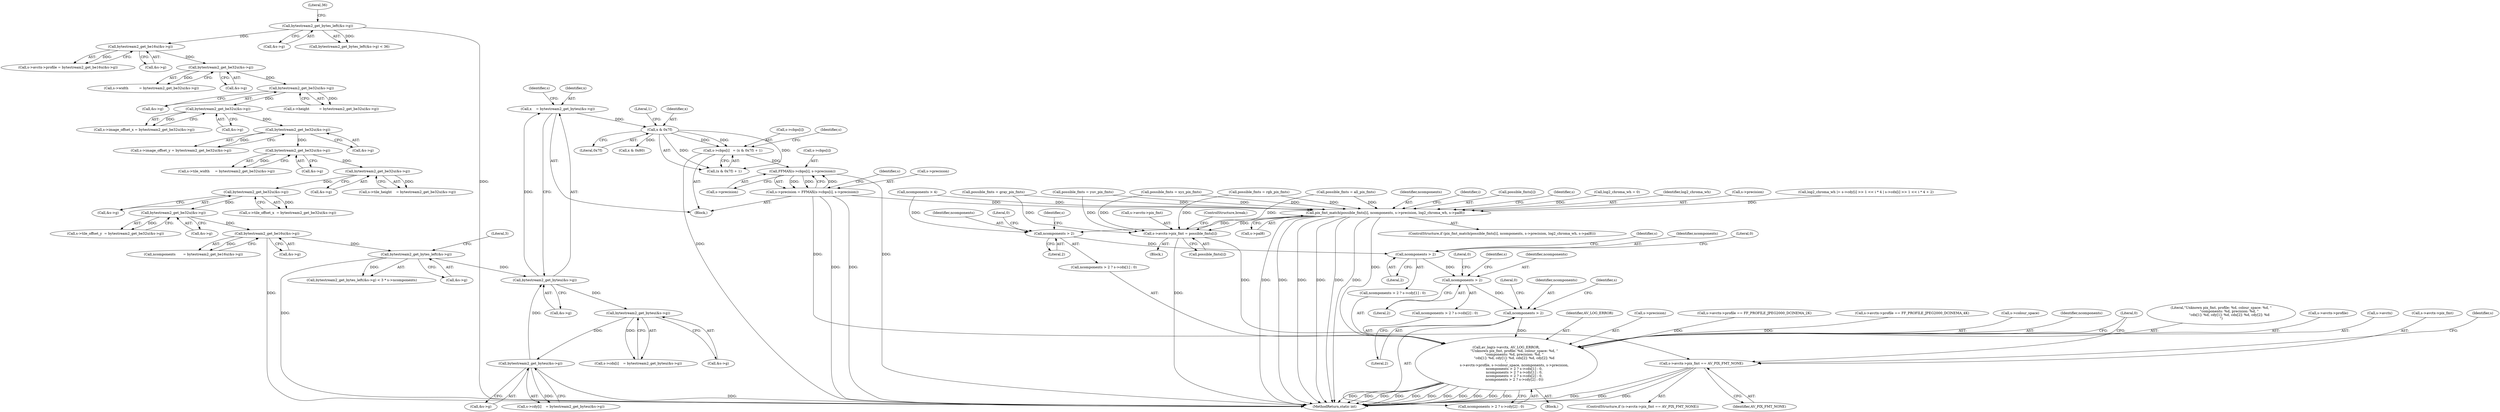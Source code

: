 digraph "0_FFmpeg_8bb11c3ca77b52e05a9ed1496a65f8a76e6e2d8f@array" {
"1000341" [label="(Call,FFMAX(s->cbps[i], s->precision))"];
"1000326" [label="(Call,s->cbps[i]   = (x & 0x7f) + 1)"];
"1000333" [label="(Call,x & 0x7f)"];
"1000319" [label="(Call,x    = bytestream2_get_byteu(&s->g))"];
"1000321" [label="(Call,bytestream2_get_byteu(&s->g))"];
"1000378" [label="(Call,bytestream2_get_byteu(&s->g))"];
"1000367" [label="(Call,bytestream2_get_byteu(&s->g))"];
"1000294" [label="(Call,bytestream2_get_bytes_left(&s->g))"];
"1000224" [label="(Call,bytestream2_get_be16u(&s->g))"];
"1000217" [label="(Call,bytestream2_get_be32u(&s->g))"];
"1000208" [label="(Call,bytestream2_get_be32u(&s->g))"];
"1000199" [label="(Call,bytestream2_get_be32u(&s->g))"];
"1000190" [label="(Call,bytestream2_get_be32u(&s->g))"];
"1000181" [label="(Call,bytestream2_get_be32u(&s->g))"];
"1000172" [label="(Call,bytestream2_get_be32u(&s->g))"];
"1000163" [label="(Call,bytestream2_get_be32u(&s->g))"];
"1000154" [label="(Call,bytestream2_get_be32u(&s->g))"];
"1000145" [label="(Call,bytestream2_get_be16u(&s->g))"];
"1000131" [label="(Call,bytestream2_get_bytes_left(&s->g))"];
"1000337" [label="(Call,s->precision = FFMAX(s->cbps[i], s->precision))"];
"1000341" [label="(Call,FFMAX(s->cbps[i], s->precision))"];
"1000687" [label="(Call,pix_fmt_match(possible_fmts[i], ncomponents, s->precision, log2_chroma_wh, s->pal8))"];
"1000700" [label="(Call,s->avctx->pix_fmt = possible_fmts[i])"];
"1000711" [label="(Call,s->avctx->pix_fmt == AV_PIX_FMT_NONE)"];
"1000719" [label="(Call,av_log(s->avctx, AV_LOG_ERROR,\n               \"Unknown pix_fmt, profile: %d, colour_space: %d, \"\n               \"components: %d, precision: %d, \"\n               \"cdx[1]: %d, cdy[1]: %d, cdx[2]: %d, cdy[2]: %d\n\",\n               s->avctx->profile, s->colour_space, ncomponents, s->precision,\n               ncomponents > 2 ? s->cdx[1] : 0,\n               ncomponents > 2 ? s->cdy[1] : 0,\n               ncomponents > 2 ? s->cdx[2] : 0,\n               ncomponents > 2 ? s->cdy[2] : 0))"];
"1000738" [label="(Call,ncomponents > 2)"];
"1000748" [label="(Call,ncomponents > 2)"];
"1000758" [label="(Call,ncomponents > 2)"];
"1000768" [label="(Call,ncomponents > 2)"];
"1000711" [label="(Call,s->avctx->pix_fmt == AV_PIX_FMT_NONE)"];
"1000326" [label="(Call,s->cbps[i]   = (x & 0x7f) + 1)"];
"1000723" [label="(Identifier,AV_LOG_ERROR)"];
"1000699" [label="(Block,)"];
"1000753" [label="(Identifier,s)"];
"1000199" [label="(Call,bytestream2_get_be32u(&s->g))"];
"1000295" [label="(Call,&s->g)"];
"1000293" [label="(Call,bytestream2_get_bytes_left(&s->g) < 3 * s->ncomponents)"];
"1000686" [label="(ControlStructure,if (pix_fmt_match(possible_fmts[i], ncomponents, s->precision, log2_chroma_wh, s->pal8)))"];
"1000191" [label="(Call,&s->g)"];
"1000739" [label="(Identifier,ncomponents)"];
"1000131" [label="(Call,bytestream2_get_bytes_left(&s->g))"];
"1000691" [label="(Identifier,ncomponents)"];
"1000684" [label="(Identifier,i)"];
"1000734" [label="(Call,s->precision)"];
"1000336" [label="(Literal,1)"];
"1000218" [label="(Call,&s->g)"];
"1000749" [label="(Identifier,ncomponents)"];
"1000139" [label="(Call,s->avctx->profile = bytestream2_get_be16u(&s->g))"];
"1000154" [label="(Call,bytestream2_get_be32u(&s->g))"];
"1000712" [label="(Call,s->avctx->pix_fmt)"];
"1000688" [label="(Call,possible_fmts[i])"];
"1000748" [label="(Call,ncomponents > 2)"];
"1000703" [label="(Identifier,s)"];
"1000361" [label="(Call,s->cdx[i]    = bytestream2_get_byteu(&s->g))"];
"1000776" [label="(Literal,0)"];
"1000650" [label="(Call,possible_fmts = gray_pix_fmts)"];
"1000611" [label="(Call,s->avctx->profile == FF_PROFILE_JPEG2000_DCINEMA_2K)"];
"1000757" [label="(Call,ncomponents > 2 ? s->cdx[2] : 0)"];
"1000204" [label="(Call,s->tile_offset_x  = bytestream2_get_be32u(&s->g))"];
"1000182" [label="(Call,&s->g)"];
"1000136" [label="(Literal,36)"];
"1000770" [label="(Literal,2)"];
"1000769" [label="(Identifier,ncomponents)"];
"1000118" [label="(Call,log2_chroma_wh = 0)"];
"1000319" [label="(Call,x    = bytestream2_get_byteu(&s->g))"];
"1000766" [label="(Literal,0)"];
"1000173" [label="(Call,&s->g)"];
"1000746" [label="(Literal,0)"];
"1000322" [label="(Call,&s->g)"];
"1000760" [label="(Literal,2)"];
"1000150" [label="(Call,s->width          = bytestream2_get_be32u(&s->g))"];
"1000687" [label="(Call,pix_fmt_match(possible_fmts[i], ncomponents, s->precision, log2_chroma_wh, s->pal8))"];
"1000200" [label="(Call,&s->g)"];
"1000159" [label="(Call,s->height         = bytestream2_get_be32u(&s->g))"];
"1000246" [label="(Call,ncomponents > 4)"];
"1000224" [label="(Call,bytestream2_get_be16u(&s->g))"];
"1000222" [label="(Call,ncomponents       = bytestream2_get_be16u(&s->g))"];
"1000172" [label="(Call,bytestream2_get_be32u(&s->g))"];
"1000217" [label="(Call,bytestream2_get_be32u(&s->g))"];
"1000353" [label="(Identifier,s)"];
"1000618" [label="(Call,s->avctx->profile == FF_PROFILE_JPEG2000_DCINEMA_4K)"];
"1000730" [label="(Call,s->colour_space)"];
"1000209" [label="(Call,&s->g)"];
"1000329" [label="(Identifier,s)"];
"1000719" [label="(Call,av_log(s->avctx, AV_LOG_ERROR,\n               \"Unknown pix_fmt, profile: %d, colour_space: %d, \"\n               \"components: %d, precision: %d, \"\n               \"cdx[1]: %d, cdy[1]: %d, cdx[2]: %d, cdy[2]: %d\n\",\n               s->avctx->profile, s->colour_space, ncomponents, s->precision,\n               ncomponents > 2 ? s->cdx[1] : 0,\n               ncomponents > 2 ? s->cdy[1] : 0,\n               ncomponents > 2 ? s->cdx[2] : 0,\n               ncomponents > 2 ? s->cdy[2] : 0))"];
"1000733" [label="(Identifier,ncomponents)"];
"1000164" [label="(Call,&s->g)"];
"1000710" [label="(ControlStructure,if (s->avctx->pix_fmt == AV_PIX_FMT_NONE))"];
"1000132" [label="(Call,&s->g)"];
"1000750" [label="(Literal,2)"];
"1000659" [label="(Call,possible_fmts = yuv_pix_fmts)"];
"1000695" [label="(Identifier,log2_chroma_wh)"];
"1000130" [label="(Call,bytestream2_get_bytes_left(&s->g) < 36)"];
"1000778" [label="(Literal,0)"];
"1000767" [label="(Call,ncomponents > 2 ? s->cdy[2] : 0)"];
"1000763" [label="(Identifier,s)"];
"1000368" [label="(Call,&s->g)"];
"1000332" [label="(Call,(x & 0x7f) + 1)"];
"1000696" [label="(Call,s->pal8)"];
"1000692" [label="(Call,s->precision)"];
"1000743" [label="(Identifier,s)"];
"1000379" [label="(Call,&s->g)"];
"1000300" [label="(Literal,3)"];
"1000190" [label="(Call,bytestream2_get_be32u(&s->g))"];
"1000701" [label="(Call,s->avctx->pix_fmt)"];
"1000186" [label="(Call,s->tile_width     = bytestream2_get_be32u(&s->g))"];
"1000342" [label="(Call,s->cbps[i])"];
"1000208" [label="(Call,bytestream2_get_be32u(&s->g))"];
"1000320" [label="(Identifier,x)"];
"1000724" [label="(Literal,\"Unknown pix_fmt, profile: %d, colour_space: %d, \"\n               \"components: %d, precision: %d, \"\n               \"cdx[1]: %d, cdy[1]: %d, cdx[2]: %d, cdy[2]: %d\n\")"];
"1000779" [label="(MethodReturn,static int)"];
"1000406" [label="(Call,log2_chroma_wh |= s->cdy[i] >> 1 << i * 4 | s->cdx[i] >> 1 << i * 4 + 2)"];
"1000626" [label="(Call,possible_fmts = xyz_pix_fmts)"];
"1000294" [label="(Call,bytestream2_get_bytes_left(&s->g))"];
"1000335" [label="(Literal,0x7f)"];
"1000721" [label="(Identifier,s)"];
"1000718" [label="(Block,)"];
"1000195" [label="(Call,s->tile_height    = bytestream2_get_be32u(&s->g))"];
"1000725" [label="(Call,s->avctx->profile)"];
"1000334" [label="(Identifier,x)"];
"1000317" [label="(Block,)"];
"1000177" [label="(Call,s->image_offset_y = bytestream2_get_be32u(&s->g))"];
"1000717" [label="(Identifier,AV_PIX_FMT_NONE)"];
"1000706" [label="(Call,possible_fmts[i])"];
"1000155" [label="(Call,&s->g)"];
"1000720" [label="(Call,s->avctx)"];
"1000768" [label="(Call,ncomponents > 2)"];
"1000709" [label="(ControlStructure,break;)"];
"1000338" [label="(Call,s->precision)"];
"1000146" [label="(Call,&s->g)"];
"1000700" [label="(Call,s->avctx->pix_fmt = possible_fmts[i])"];
"1000327" [label="(Call,s->cbps[i])"];
"1000773" [label="(Identifier,s)"];
"1000641" [label="(Call,possible_fmts = rgb_pix_fmts)"];
"1000145" [label="(Call,bytestream2_get_be16u(&s->g))"];
"1000163" [label="(Call,bytestream2_get_be32u(&s->g))"];
"1000347" [label="(Call,s->precision)"];
"1000333" [label="(Call,x & 0x7f)"];
"1000756" [label="(Literal,0)"];
"1000225" [label="(Call,&s->g)"];
"1000213" [label="(Call,s->tile_offset_y  = bytestream2_get_be32u(&s->g))"];
"1000668" [label="(Call,possible_fmts = all_pix_fmts)"];
"1000759" [label="(Identifier,ncomponents)"];
"1000738" [label="(Call,ncomponents > 2)"];
"1000168" [label="(Call,s->image_offset_x = bytestream2_get_be32u(&s->g))"];
"1000367" [label="(Call,bytestream2_get_byteu(&s->g))"];
"1000339" [label="(Identifier,s)"];
"1000378" [label="(Call,bytestream2_get_byteu(&s->g))"];
"1000358" [label="(Call,x & 0x80)"];
"1000372" [label="(Call,s->cdy[i]    = bytestream2_get_byteu(&s->g))"];
"1000337" [label="(Call,s->precision = FFMAX(s->cbps[i], s->precision))"];
"1000181" [label="(Call,bytestream2_get_be32u(&s->g))"];
"1000341" [label="(Call,FFMAX(s->cbps[i], s->precision))"];
"1000321" [label="(Call,bytestream2_get_byteu(&s->g))"];
"1000747" [label="(Call,ncomponents > 2 ? s->cdy[1] : 0)"];
"1000758" [label="(Call,ncomponents > 2)"];
"1000737" [label="(Call,ncomponents > 2 ? s->cdx[1] : 0)"];
"1000740" [label="(Literal,2)"];
"1000341" -> "1000337"  [label="AST: "];
"1000341" -> "1000347"  [label="CFG: "];
"1000342" -> "1000341"  [label="AST: "];
"1000347" -> "1000341"  [label="AST: "];
"1000337" -> "1000341"  [label="CFG: "];
"1000341" -> "1000779"  [label="DDG: "];
"1000341" -> "1000337"  [label="DDG: "];
"1000341" -> "1000337"  [label="DDG: "];
"1000326" -> "1000341"  [label="DDG: "];
"1000337" -> "1000341"  [label="DDG: "];
"1000326" -> "1000317"  [label="AST: "];
"1000326" -> "1000332"  [label="CFG: "];
"1000327" -> "1000326"  [label="AST: "];
"1000332" -> "1000326"  [label="AST: "];
"1000339" -> "1000326"  [label="CFG: "];
"1000326" -> "1000779"  [label="DDG: "];
"1000333" -> "1000326"  [label="DDG: "];
"1000333" -> "1000326"  [label="DDG: "];
"1000333" -> "1000332"  [label="AST: "];
"1000333" -> "1000335"  [label="CFG: "];
"1000334" -> "1000333"  [label="AST: "];
"1000335" -> "1000333"  [label="AST: "];
"1000336" -> "1000333"  [label="CFG: "];
"1000333" -> "1000332"  [label="DDG: "];
"1000333" -> "1000332"  [label="DDG: "];
"1000319" -> "1000333"  [label="DDG: "];
"1000333" -> "1000358"  [label="DDG: "];
"1000319" -> "1000317"  [label="AST: "];
"1000319" -> "1000321"  [label="CFG: "];
"1000320" -> "1000319"  [label="AST: "];
"1000321" -> "1000319"  [label="AST: "];
"1000329" -> "1000319"  [label="CFG: "];
"1000321" -> "1000319"  [label="DDG: "];
"1000321" -> "1000322"  [label="CFG: "];
"1000322" -> "1000321"  [label="AST: "];
"1000378" -> "1000321"  [label="DDG: "];
"1000294" -> "1000321"  [label="DDG: "];
"1000321" -> "1000367"  [label="DDG: "];
"1000378" -> "1000372"  [label="AST: "];
"1000378" -> "1000379"  [label="CFG: "];
"1000379" -> "1000378"  [label="AST: "];
"1000372" -> "1000378"  [label="CFG: "];
"1000378" -> "1000779"  [label="DDG: "];
"1000378" -> "1000372"  [label="DDG: "];
"1000367" -> "1000378"  [label="DDG: "];
"1000367" -> "1000361"  [label="AST: "];
"1000367" -> "1000368"  [label="CFG: "];
"1000368" -> "1000367"  [label="AST: "];
"1000361" -> "1000367"  [label="CFG: "];
"1000367" -> "1000361"  [label="DDG: "];
"1000294" -> "1000293"  [label="AST: "];
"1000294" -> "1000295"  [label="CFG: "];
"1000295" -> "1000294"  [label="AST: "];
"1000300" -> "1000294"  [label="CFG: "];
"1000294" -> "1000779"  [label="DDG: "];
"1000294" -> "1000293"  [label="DDG: "];
"1000224" -> "1000294"  [label="DDG: "];
"1000224" -> "1000222"  [label="AST: "];
"1000224" -> "1000225"  [label="CFG: "];
"1000225" -> "1000224"  [label="AST: "];
"1000222" -> "1000224"  [label="CFG: "];
"1000224" -> "1000779"  [label="DDG: "];
"1000224" -> "1000222"  [label="DDG: "];
"1000217" -> "1000224"  [label="DDG: "];
"1000217" -> "1000213"  [label="AST: "];
"1000217" -> "1000218"  [label="CFG: "];
"1000218" -> "1000217"  [label="AST: "];
"1000213" -> "1000217"  [label="CFG: "];
"1000217" -> "1000213"  [label="DDG: "];
"1000208" -> "1000217"  [label="DDG: "];
"1000208" -> "1000204"  [label="AST: "];
"1000208" -> "1000209"  [label="CFG: "];
"1000209" -> "1000208"  [label="AST: "];
"1000204" -> "1000208"  [label="CFG: "];
"1000208" -> "1000204"  [label="DDG: "];
"1000199" -> "1000208"  [label="DDG: "];
"1000199" -> "1000195"  [label="AST: "];
"1000199" -> "1000200"  [label="CFG: "];
"1000200" -> "1000199"  [label="AST: "];
"1000195" -> "1000199"  [label="CFG: "];
"1000199" -> "1000195"  [label="DDG: "];
"1000190" -> "1000199"  [label="DDG: "];
"1000190" -> "1000186"  [label="AST: "];
"1000190" -> "1000191"  [label="CFG: "];
"1000191" -> "1000190"  [label="AST: "];
"1000186" -> "1000190"  [label="CFG: "];
"1000190" -> "1000186"  [label="DDG: "];
"1000181" -> "1000190"  [label="DDG: "];
"1000181" -> "1000177"  [label="AST: "];
"1000181" -> "1000182"  [label="CFG: "];
"1000182" -> "1000181"  [label="AST: "];
"1000177" -> "1000181"  [label="CFG: "];
"1000181" -> "1000177"  [label="DDG: "];
"1000172" -> "1000181"  [label="DDG: "];
"1000172" -> "1000168"  [label="AST: "];
"1000172" -> "1000173"  [label="CFG: "];
"1000173" -> "1000172"  [label="AST: "];
"1000168" -> "1000172"  [label="CFG: "];
"1000172" -> "1000168"  [label="DDG: "];
"1000163" -> "1000172"  [label="DDG: "];
"1000163" -> "1000159"  [label="AST: "];
"1000163" -> "1000164"  [label="CFG: "];
"1000164" -> "1000163"  [label="AST: "];
"1000159" -> "1000163"  [label="CFG: "];
"1000163" -> "1000159"  [label="DDG: "];
"1000154" -> "1000163"  [label="DDG: "];
"1000154" -> "1000150"  [label="AST: "];
"1000154" -> "1000155"  [label="CFG: "];
"1000155" -> "1000154"  [label="AST: "];
"1000150" -> "1000154"  [label="CFG: "];
"1000154" -> "1000150"  [label="DDG: "];
"1000145" -> "1000154"  [label="DDG: "];
"1000145" -> "1000139"  [label="AST: "];
"1000145" -> "1000146"  [label="CFG: "];
"1000146" -> "1000145"  [label="AST: "];
"1000139" -> "1000145"  [label="CFG: "];
"1000145" -> "1000139"  [label="DDG: "];
"1000131" -> "1000145"  [label="DDG: "];
"1000131" -> "1000130"  [label="AST: "];
"1000131" -> "1000132"  [label="CFG: "];
"1000132" -> "1000131"  [label="AST: "];
"1000136" -> "1000131"  [label="CFG: "];
"1000131" -> "1000779"  [label="DDG: "];
"1000131" -> "1000130"  [label="DDG: "];
"1000337" -> "1000317"  [label="AST: "];
"1000338" -> "1000337"  [label="AST: "];
"1000353" -> "1000337"  [label="CFG: "];
"1000337" -> "1000779"  [label="DDG: "];
"1000337" -> "1000779"  [label="DDG: "];
"1000337" -> "1000687"  [label="DDG: "];
"1000337" -> "1000719"  [label="DDG: "];
"1000687" -> "1000686"  [label="AST: "];
"1000687" -> "1000696"  [label="CFG: "];
"1000688" -> "1000687"  [label="AST: "];
"1000691" -> "1000687"  [label="AST: "];
"1000692" -> "1000687"  [label="AST: "];
"1000695" -> "1000687"  [label="AST: "];
"1000696" -> "1000687"  [label="AST: "];
"1000703" -> "1000687"  [label="CFG: "];
"1000684" -> "1000687"  [label="CFG: "];
"1000687" -> "1000779"  [label="DDG: "];
"1000687" -> "1000779"  [label="DDG: "];
"1000687" -> "1000779"  [label="DDG: "];
"1000687" -> "1000779"  [label="DDG: "];
"1000687" -> "1000779"  [label="DDG: "];
"1000687" -> "1000779"  [label="DDG: "];
"1000650" -> "1000687"  [label="DDG: "];
"1000659" -> "1000687"  [label="DDG: "];
"1000626" -> "1000687"  [label="DDG: "];
"1000668" -> "1000687"  [label="DDG: "];
"1000641" -> "1000687"  [label="DDG: "];
"1000246" -> "1000687"  [label="DDG: "];
"1000406" -> "1000687"  [label="DDG: "];
"1000118" -> "1000687"  [label="DDG: "];
"1000687" -> "1000700"  [label="DDG: "];
"1000687" -> "1000719"  [label="DDG: "];
"1000687" -> "1000738"  [label="DDG: "];
"1000700" -> "1000699"  [label="AST: "];
"1000700" -> "1000706"  [label="CFG: "];
"1000701" -> "1000700"  [label="AST: "];
"1000706" -> "1000700"  [label="AST: "];
"1000709" -> "1000700"  [label="CFG: "];
"1000700" -> "1000779"  [label="DDG: "];
"1000650" -> "1000700"  [label="DDG: "];
"1000659" -> "1000700"  [label="DDG: "];
"1000626" -> "1000700"  [label="DDG: "];
"1000668" -> "1000700"  [label="DDG: "];
"1000641" -> "1000700"  [label="DDG: "];
"1000700" -> "1000711"  [label="DDG: "];
"1000711" -> "1000710"  [label="AST: "];
"1000711" -> "1000717"  [label="CFG: "];
"1000712" -> "1000711"  [label="AST: "];
"1000717" -> "1000711"  [label="AST: "];
"1000721" -> "1000711"  [label="CFG: "];
"1000778" -> "1000711"  [label="CFG: "];
"1000711" -> "1000779"  [label="DDG: "];
"1000711" -> "1000779"  [label="DDG: "];
"1000711" -> "1000779"  [label="DDG: "];
"1000719" -> "1000718"  [label="AST: "];
"1000719" -> "1000767"  [label="CFG: "];
"1000720" -> "1000719"  [label="AST: "];
"1000723" -> "1000719"  [label="AST: "];
"1000724" -> "1000719"  [label="AST: "];
"1000725" -> "1000719"  [label="AST: "];
"1000730" -> "1000719"  [label="AST: "];
"1000733" -> "1000719"  [label="AST: "];
"1000734" -> "1000719"  [label="AST: "];
"1000737" -> "1000719"  [label="AST: "];
"1000747" -> "1000719"  [label="AST: "];
"1000757" -> "1000719"  [label="AST: "];
"1000767" -> "1000719"  [label="AST: "];
"1000778" -> "1000719"  [label="CFG: "];
"1000719" -> "1000779"  [label="DDG: "];
"1000719" -> "1000779"  [label="DDG: "];
"1000719" -> "1000779"  [label="DDG: "];
"1000719" -> "1000779"  [label="DDG: "];
"1000719" -> "1000779"  [label="DDG: "];
"1000719" -> "1000779"  [label="DDG: "];
"1000719" -> "1000779"  [label="DDG: "];
"1000719" -> "1000779"  [label="DDG: "];
"1000719" -> "1000779"  [label="DDG: "];
"1000719" -> "1000779"  [label="DDG: "];
"1000719" -> "1000779"  [label="DDG: "];
"1000618" -> "1000719"  [label="DDG: "];
"1000611" -> "1000719"  [label="DDG: "];
"1000768" -> "1000719"  [label="DDG: "];
"1000738" -> "1000737"  [label="AST: "];
"1000738" -> "1000740"  [label="CFG: "];
"1000739" -> "1000738"  [label="AST: "];
"1000740" -> "1000738"  [label="AST: "];
"1000743" -> "1000738"  [label="CFG: "];
"1000746" -> "1000738"  [label="CFG: "];
"1000246" -> "1000738"  [label="DDG: "];
"1000738" -> "1000748"  [label="DDG: "];
"1000748" -> "1000747"  [label="AST: "];
"1000748" -> "1000750"  [label="CFG: "];
"1000749" -> "1000748"  [label="AST: "];
"1000750" -> "1000748"  [label="AST: "];
"1000753" -> "1000748"  [label="CFG: "];
"1000756" -> "1000748"  [label="CFG: "];
"1000748" -> "1000758"  [label="DDG: "];
"1000758" -> "1000757"  [label="AST: "];
"1000758" -> "1000760"  [label="CFG: "];
"1000759" -> "1000758"  [label="AST: "];
"1000760" -> "1000758"  [label="AST: "];
"1000763" -> "1000758"  [label="CFG: "];
"1000766" -> "1000758"  [label="CFG: "];
"1000758" -> "1000768"  [label="DDG: "];
"1000768" -> "1000767"  [label="AST: "];
"1000768" -> "1000770"  [label="CFG: "];
"1000769" -> "1000768"  [label="AST: "];
"1000770" -> "1000768"  [label="AST: "];
"1000773" -> "1000768"  [label="CFG: "];
"1000776" -> "1000768"  [label="CFG: "];
}
